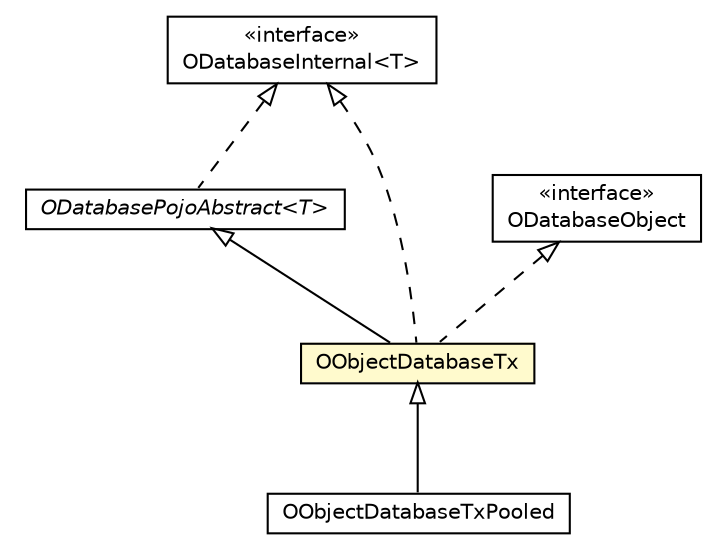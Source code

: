 #!/usr/local/bin/dot
#
# Class diagram 
# Generated by UMLGraph version R5_6-24-gf6e263 (http://www.umlgraph.org/)
#

digraph G {
	edge [fontname="Helvetica",fontsize=10,labelfontname="Helvetica",labelfontsize=10];
	node [fontname="Helvetica",fontsize=10,shape=plaintext];
	nodesep=0.25;
	ranksep=0.5;
	// com.orientechnologies.orient.core.db.ODatabaseInternal<T>
	c2611585 [label=<<table title="com.orientechnologies.orient.core.db.ODatabaseInternal" border="0" cellborder="1" cellspacing="0" cellpadding="2" port="p" href="../../core/db/ODatabaseInternal.html">
		<tr><td><table border="0" cellspacing="0" cellpadding="1">
<tr><td align="center" balign="center"> &#171;interface&#187; </td></tr>
<tr><td align="center" balign="center"> ODatabaseInternal&lt;T&gt; </td></tr>
		</table></td></tr>
		</table>>, URL="../../core/db/ODatabaseInternal.html", fontname="Helvetica", fontcolor="black", fontsize=10.0];
	// com.orientechnologies.orient.core.db.object.ODatabaseObject
	c2611643 [label=<<table title="com.orientechnologies.orient.core.db.object.ODatabaseObject" border="0" cellborder="1" cellspacing="0" cellpadding="2" port="p" href="../../core/db/object/ODatabaseObject.html">
		<tr><td><table border="0" cellspacing="0" cellpadding="1">
<tr><td align="center" balign="center"> &#171;interface&#187; </td></tr>
<tr><td align="center" balign="center"> ODatabaseObject </td></tr>
		</table></td></tr>
		</table>>, URL="../../core/db/object/ODatabaseObject.html", fontname="Helvetica", fontcolor="black", fontsize=10.0];
	// com.orientechnologies.orient.object.db.ODatabasePojoAbstract<T>
	c2612826 [label=<<table title="com.orientechnologies.orient.object.db.ODatabasePojoAbstract" border="0" cellborder="1" cellspacing="0" cellpadding="2" port="p" href="./ODatabasePojoAbstract.html">
		<tr><td><table border="0" cellspacing="0" cellpadding="1">
<tr><td align="center" balign="center"><font face="Helvetica-Oblique"> ODatabasePojoAbstract&lt;T&gt; </font></td></tr>
		</table></td></tr>
		</table>>, URL="./ODatabasePojoAbstract.html", fontname="Helvetica", fontcolor="black", fontsize=10.0];
	// com.orientechnologies.orient.object.db.OObjectDatabaseTx
	c2612830 [label=<<table title="com.orientechnologies.orient.object.db.OObjectDatabaseTx" border="0" cellborder="1" cellspacing="0" cellpadding="2" port="p" bgcolor="lemonChiffon" href="./OObjectDatabaseTx.html">
		<tr><td><table border="0" cellspacing="0" cellpadding="1">
<tr><td align="center" balign="center"> OObjectDatabaseTx </td></tr>
		</table></td></tr>
		</table>>, URL="./OObjectDatabaseTx.html", fontname="Helvetica", fontcolor="black", fontsize=10.0];
	// com.orientechnologies.orient.object.db.OObjectDatabaseTxPooled
	c2612835 [label=<<table title="com.orientechnologies.orient.object.db.OObjectDatabaseTxPooled" border="0" cellborder="1" cellspacing="0" cellpadding="2" port="p" href="./OObjectDatabaseTxPooled.html">
		<tr><td><table border="0" cellspacing="0" cellpadding="1">
<tr><td align="center" balign="center"> OObjectDatabaseTxPooled </td></tr>
		</table></td></tr>
		</table>>, URL="./OObjectDatabaseTxPooled.html", fontname="Helvetica", fontcolor="black", fontsize=10.0];
	//com.orientechnologies.orient.object.db.ODatabasePojoAbstract<T> implements com.orientechnologies.orient.core.db.ODatabaseInternal<T>
	c2611585:p -> c2612826:p [dir=back,arrowtail=empty,style=dashed];
	//com.orientechnologies.orient.object.db.OObjectDatabaseTx extends com.orientechnologies.orient.object.db.ODatabasePojoAbstract<java.lang.Object>
	c2612826:p -> c2612830:p [dir=back,arrowtail=empty];
	//com.orientechnologies.orient.object.db.OObjectDatabaseTx implements com.orientechnologies.orient.core.db.object.ODatabaseObject
	c2611643:p -> c2612830:p [dir=back,arrowtail=empty,style=dashed];
	//com.orientechnologies.orient.object.db.OObjectDatabaseTx implements com.orientechnologies.orient.core.db.ODatabaseInternal<T>
	c2611585:p -> c2612830:p [dir=back,arrowtail=empty,style=dashed];
	//com.orientechnologies.orient.object.db.OObjectDatabaseTxPooled extends com.orientechnologies.orient.object.db.OObjectDatabaseTx
	c2612830:p -> c2612835:p [dir=back,arrowtail=empty];
}

